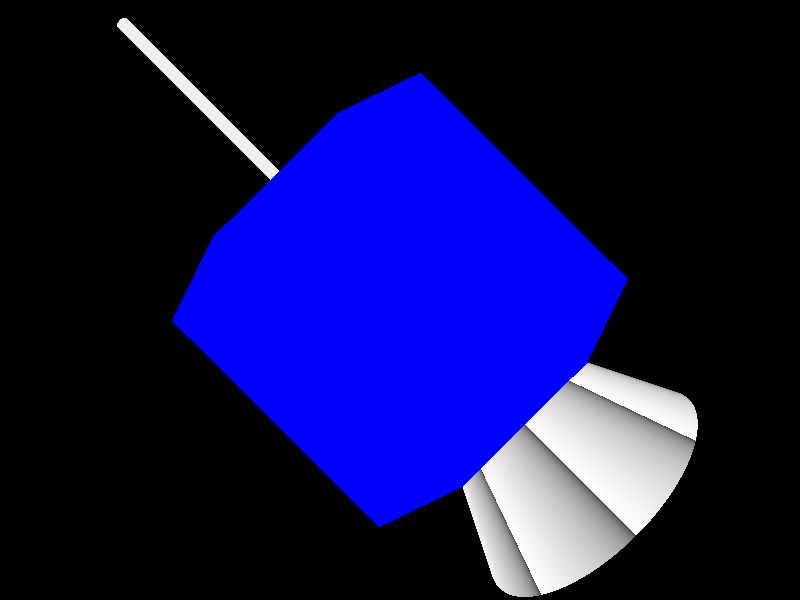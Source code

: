 // Persistence of Vision Ray Tracer Scene Description File
// File: ?.pov
// Vers: 3.1
// Desc: Basic Scene Example
// Date: mm/dd/yy
// Auth: ?[esp]
//

#version 3.1

#include "colors.inc"
#include "metals.inc"

global_settings
{
  assumed_gamma 0.5
}

// ----------------------------------------
camera
{
  location  <0.0, 0, -4.6>
  direction z
  look_at   <0.0, 0.0,  0.0>
}

light_source
{
  0*x // light's position (translated below)
  color red 1.0  green 1.0  blue 1.0  // light's color
  translate <-30, 30, -30>
}

#declare Panneau=
box
        {
        <-0.5, 1, 0>, <0.5, -1, 0.1>
        
        pigment
                {
                hexagon Blue, Blue*2, Blue
                scale 0.1      
                rotate z*90
                rotate y*90
                }

        normal
                {
                bozo
                scale 0.2
                }                
        finish
                {
                phong 1
                phong_size 5
                }                
        translate -z*1.2
        }

union
        {        
        object { Panneau }
        object { Panneau rotate y*45}
        object { Panneau rotate y*90}
        object { Panneau rotate y*135}
        object { Panneau rotate y*180}
        object { Panneau rotate y*225}
        object { Panneau rotate y*270}
        object { Panneau rotate y*315}
        cylinder { 0, y*3, 0.05 texture { T_Chrome_4C }}        
        cone    {  -1*y,  0.5,
                   -2*y, 1.0
                   pigment {    
                                radial
                                colour_map
                                        {
                                        [0 Black]
                                        [1 White]
                                        }
                                frequency 8    
                           }                                        
                }

        rotate y*clock*360/8
        rotate z*45
        }